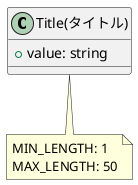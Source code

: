 @startuml Title

class "Title(タイトル)" as Title {
    + value: string
}

note bottom of Title
    MIN_LENGTH: 1
    MAX_LENGTH: 50
end note

@enduml
